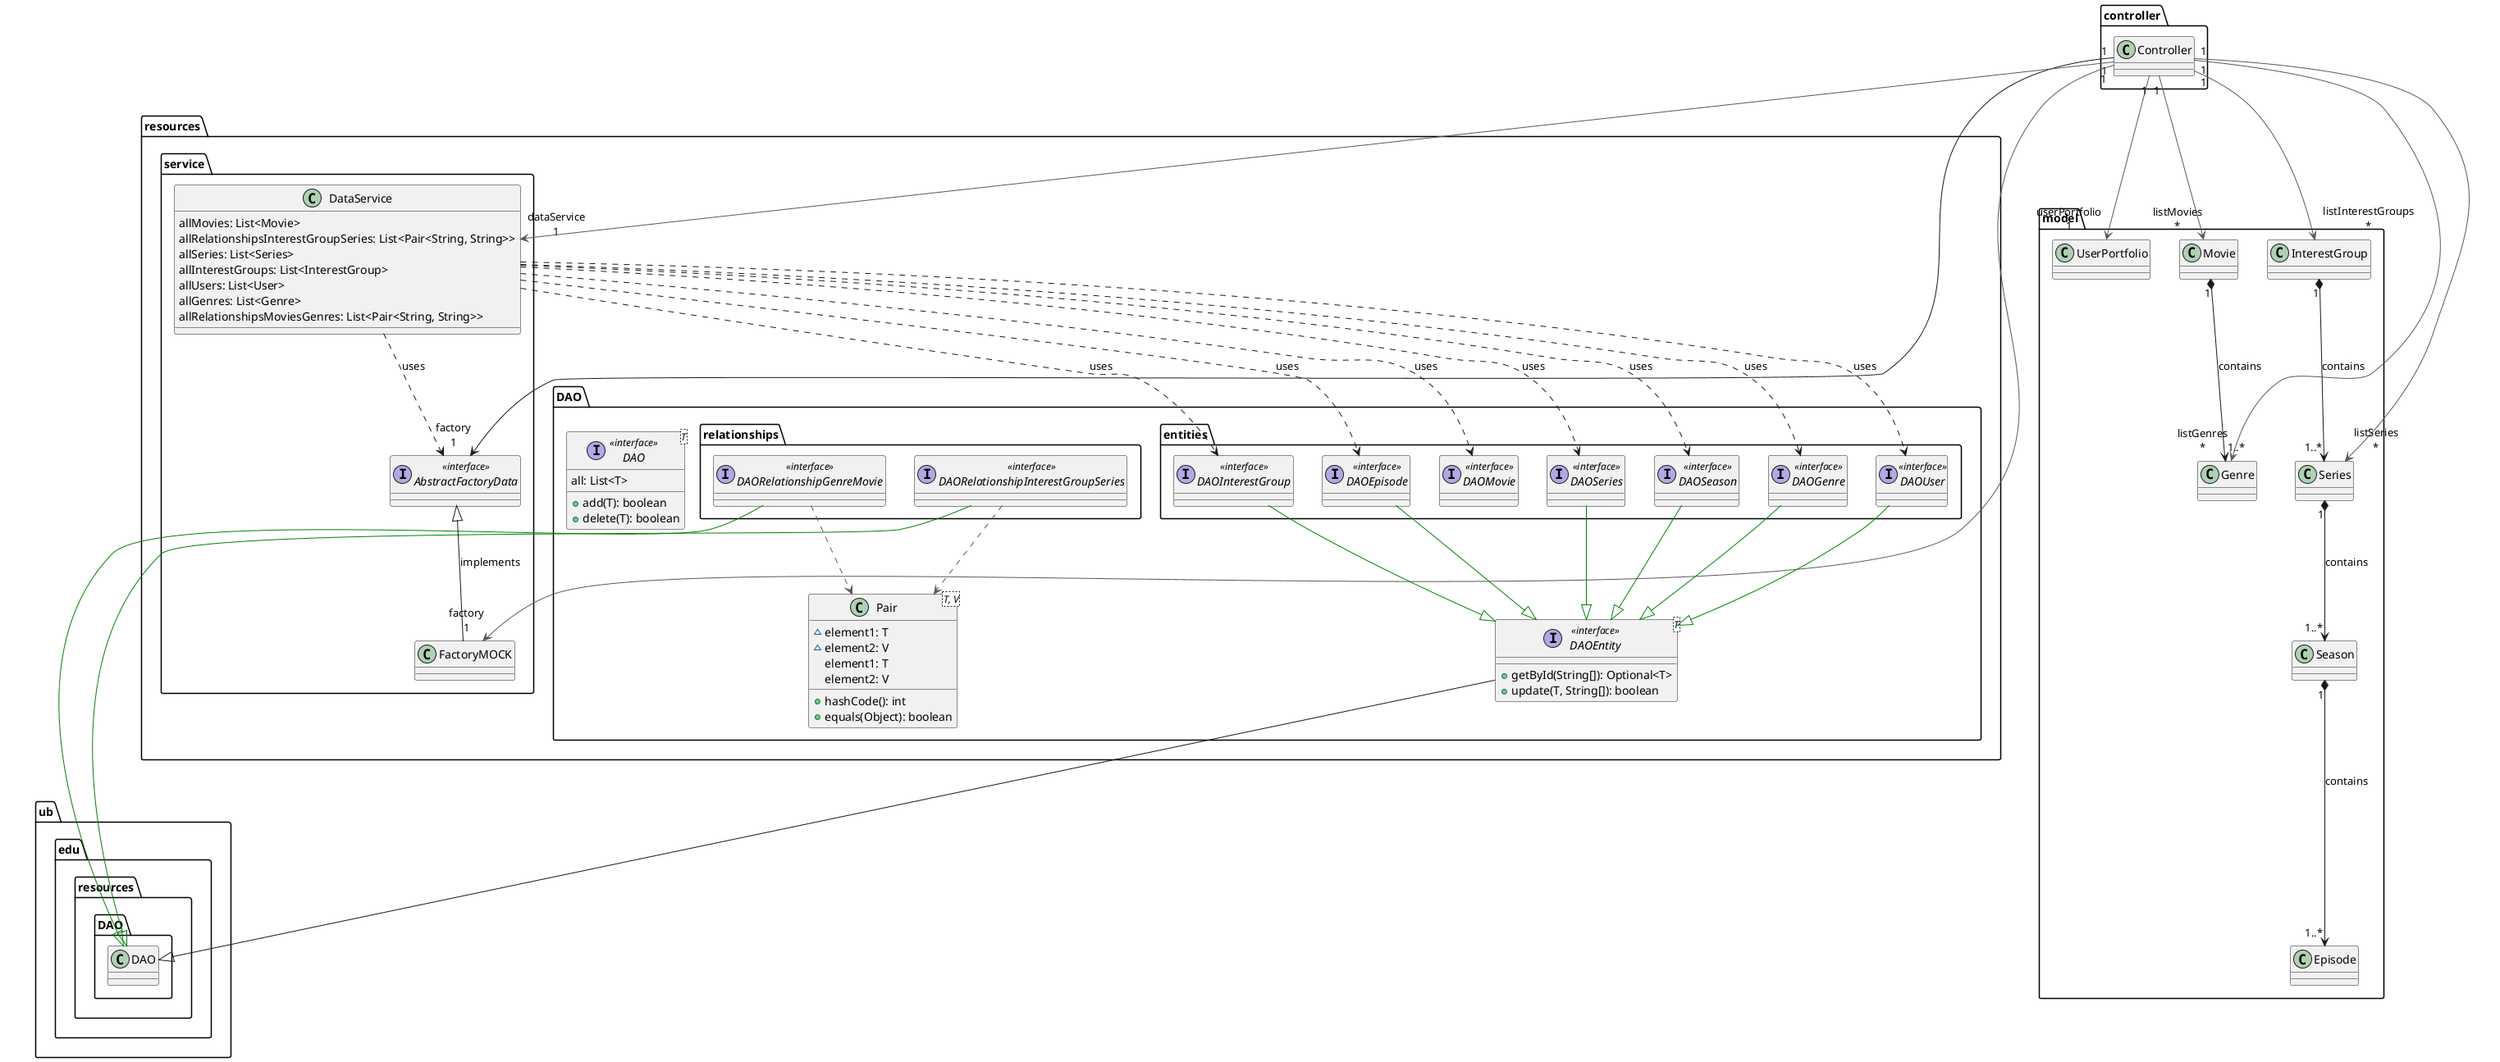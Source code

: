 @startuml


package resources.DAO {

interface DAO<T> << interface >> {
  + add(T): boolean
  + delete(T): boolean
   all: List<T>
}
interface DAOEntity<T> << interface >> {
  + getById(String[]): Optional<T>
  + update(T, String[]): boolean
}
package entities {
interface DAOEpisode << interface >>
interface DAOInterestGroup << interface >>
interface DAOMovie << interface >>
interface DAOSeries << interface >>
interface DAOSeason << interface >>
interface DAOGenre << interface >>
interface DAOUser << interface >>
}

package relationships{
interface DAORelationshipInterestGroupSeries << interface >>
interface DAORelationshipGenreMovie << interface >>
}

class Pair<T, V> {
  ~ element1: T
  ~ element2: V
  + hashCode(): int
  + equals(Object): boolean
   element1: T
   element2: V
}

}

package resources.service {
interface AbstractFactoryData << interface >> {

}
class DataService {
   allMovies: List<Movie>
   allRelationshipsInterestGroupSeries: List<Pair<String, String>>
   allSeries: List<Series>
   allInterestGroups: List<InterestGroup>
   allUsers: List<User>
   allGenres: List<Genre>
   allRelationshipsMoviesGenres: List<Pair<String, String>>
}
class FactoryMOCK {

}
}

package controller {
class Controller{}
}

package model{
class UserPortfolio {

}
class Movie {
}
class Series
class Season
class Episode
class Genre
class InterestGroup
}

DAOEpisode                      -[#008200,plain]-^  DAOEntity
DAOInterestGroup                -[#008200,plain]-^  DAOEntity
DAOUser                         -[#008200,plain]-^  DAOEntity
DAORelationshipInterestGroupSeries -[#008200,plain]-^  ub.edu.resources.DAO.DAO
DAORelationshipInterestGroupSeries -[#595959,dashed]->  Pair
DAORelationshipGenreMovie       -[#008200,plain]-^  ub.edu.resources.DAO.DAO
DAORelationshipGenreMovie       -[#595959,dashed]->  Pair
DAOSeries                       -[#008200,plain]-^  DAOEntity
DAOSeason                       -[#008200,plain]-^  DAOEntity
DAOGenre                        -[#008200,plain]-^  DAOEntity
DAOEntity --|> ub.edu.resources.DAO.DAO

DataService ..> DAOUser: uses
DataService ..> DAOMovie: uses
DataService ..> DAOSeries: uses
DataService ..> DAOSeason: uses
DataService ..> DAOEpisode: uses
DataService ..> DAOInterestGroup: uses
DataService ..> DAOGenre: uses

DataService .down.> AbstractFactoryData: uses

AbstractFactoryData <|-down- FactoryMOCK: implements

Controller                     "1" -down-> "factory\n1" AbstractFactoryData
Controller                     "1" -[#595959,plain]-> "userPortfolio\n1" UserPortfolio
Controller                     "1" -[#595959,plain]-> "dataService\n1" DataService
Controller                     "1" -[#595959,plain]-> "factory\n1" FactoryMOCK
Controller                     "1" -[#595959,plain]-> "listInterestGroups\n*" InterestGroup
Controller                     "1" -[#595959,plain]-> "listMovies\n*" Movie
Controller                     "1" -[#595959,plain]-> "listSeries\n*" Series
Controller                     "1" -[#595959,plain]-> "listGenres\n*" Genre

Series "1" *-down-> "1..*" Season: contains
Season "1" *-down-> "1..*" Episode: contains
InterestGroup "1" *--> "1..*" Series: contains
Movie "1" *--> "1..*" Genre: contains

@enduml
